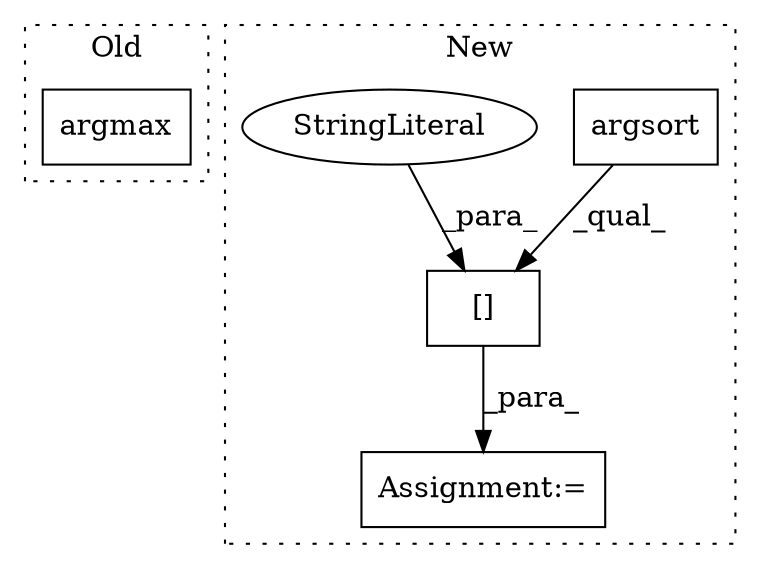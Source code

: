 digraph G {
subgraph cluster0 {
1 [label="argmax" a="32" s="2743,2784" l="7,1" shape="box"];
label = "Old";
style="dotted";
}
subgraph cluster1 {
2 [label="argsort" a="32" s="2810,2824" l="8,1" shape="box"];
3 [label="[]" a="2" s="2804,2844" l="22,1" shape="box"];
4 [label="StringLiteral" a="45" s="2826" l="18" shape="ellipse"];
5 [label="Assignment:=" a="7" s="2803" l="1" shape="box"];
label = "New";
style="dotted";
}
2 -> 3 [label="_qual_"];
3 -> 5 [label="_para_"];
4 -> 3 [label="_para_"];
}